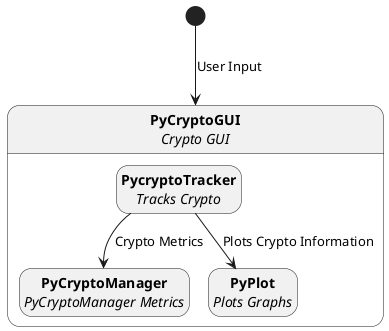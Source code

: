@startuml Code-structure

hide empty description

[*] --> PyCryptoGUI : User Input

state "<b>PyCryptoGUI</b>\n<i>Crypto GUI</i>" as PyCryptoGUI


state PyCryptoGUI {
    state "<b>PycryptoTracker\n<i>Tracks Crypto" as PyCryptoTracker
    state "<b>PyCryptoManager\n<i>PyCryptoManager Metrics" as PyCryptoManager
    state "<b>PyPlot\n<i>Plots Graphs" as PyPlot

    PyCryptoTracker --> PyPlot : Plots Crypto Information
    PyCryptoTracker --> PyCryptoManager : Crypto Metrics

}



@enduml